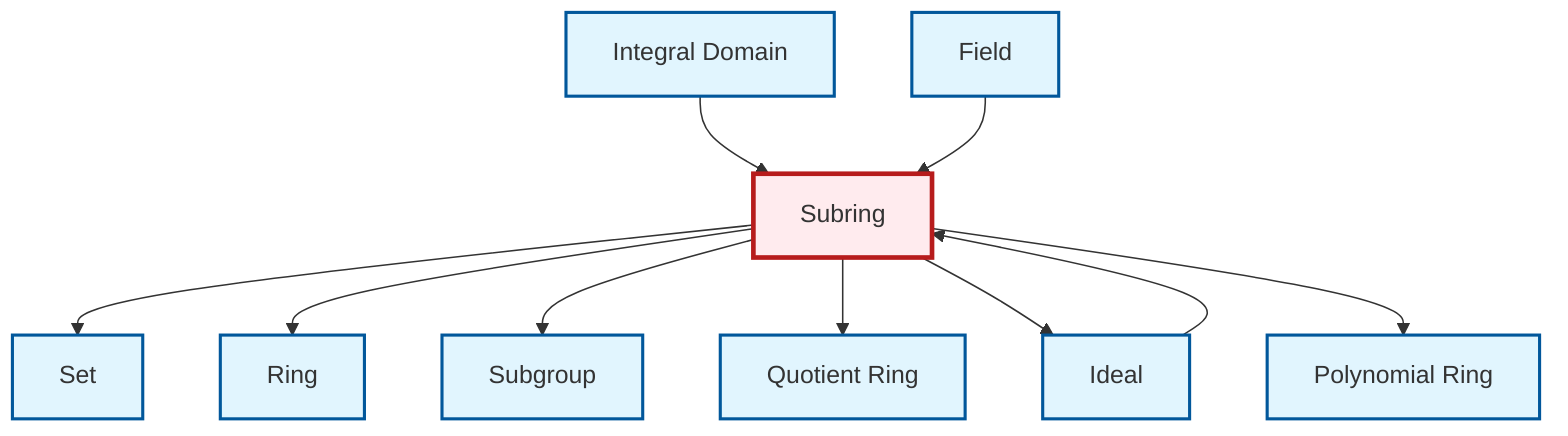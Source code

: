graph TD
    classDef definition fill:#e1f5fe,stroke:#01579b,stroke-width:2px
    classDef theorem fill:#f3e5f5,stroke:#4a148c,stroke-width:2px
    classDef axiom fill:#fff3e0,stroke:#e65100,stroke-width:2px
    classDef example fill:#e8f5e9,stroke:#1b5e20,stroke-width:2px
    classDef current fill:#ffebee,stroke:#b71c1c,stroke-width:3px
    def-integral-domain["Integral Domain"]:::definition
    def-set["Set"]:::definition
    def-quotient-ring["Quotient Ring"]:::definition
    def-polynomial-ring["Polynomial Ring"]:::definition
    def-ring["Ring"]:::definition
    def-subring["Subring"]:::definition
    def-field["Field"]:::definition
    def-ideal["Ideal"]:::definition
    def-subgroup["Subgroup"]:::definition
    def-subring --> def-set
    def-subring --> def-ring
    def-subring --> def-subgroup
    def-integral-domain --> def-subring
    def-ideal --> def-subring
    def-subring --> def-quotient-ring
    def-subring --> def-ideal
    def-field --> def-subring
    def-subring --> def-polynomial-ring
    class def-subring current
